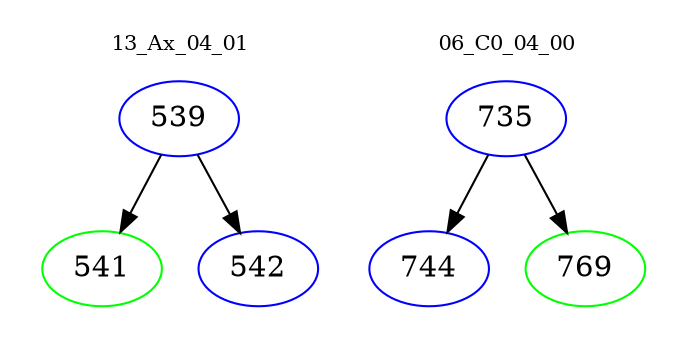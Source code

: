 digraph{
subgraph cluster_0 {
color = white
label = "13_Ax_04_01";
fontsize=10;
T0_539 [label="539", color="blue"]
T0_539 -> T0_541 [color="black"]
T0_541 [label="541", color="green"]
T0_539 -> T0_542 [color="black"]
T0_542 [label="542", color="blue"]
}
subgraph cluster_1 {
color = white
label = "06_C0_04_00";
fontsize=10;
T1_735 [label="735", color="blue"]
T1_735 -> T1_744 [color="black"]
T1_744 [label="744", color="blue"]
T1_735 -> T1_769 [color="black"]
T1_769 [label="769", color="green"]
}
}
